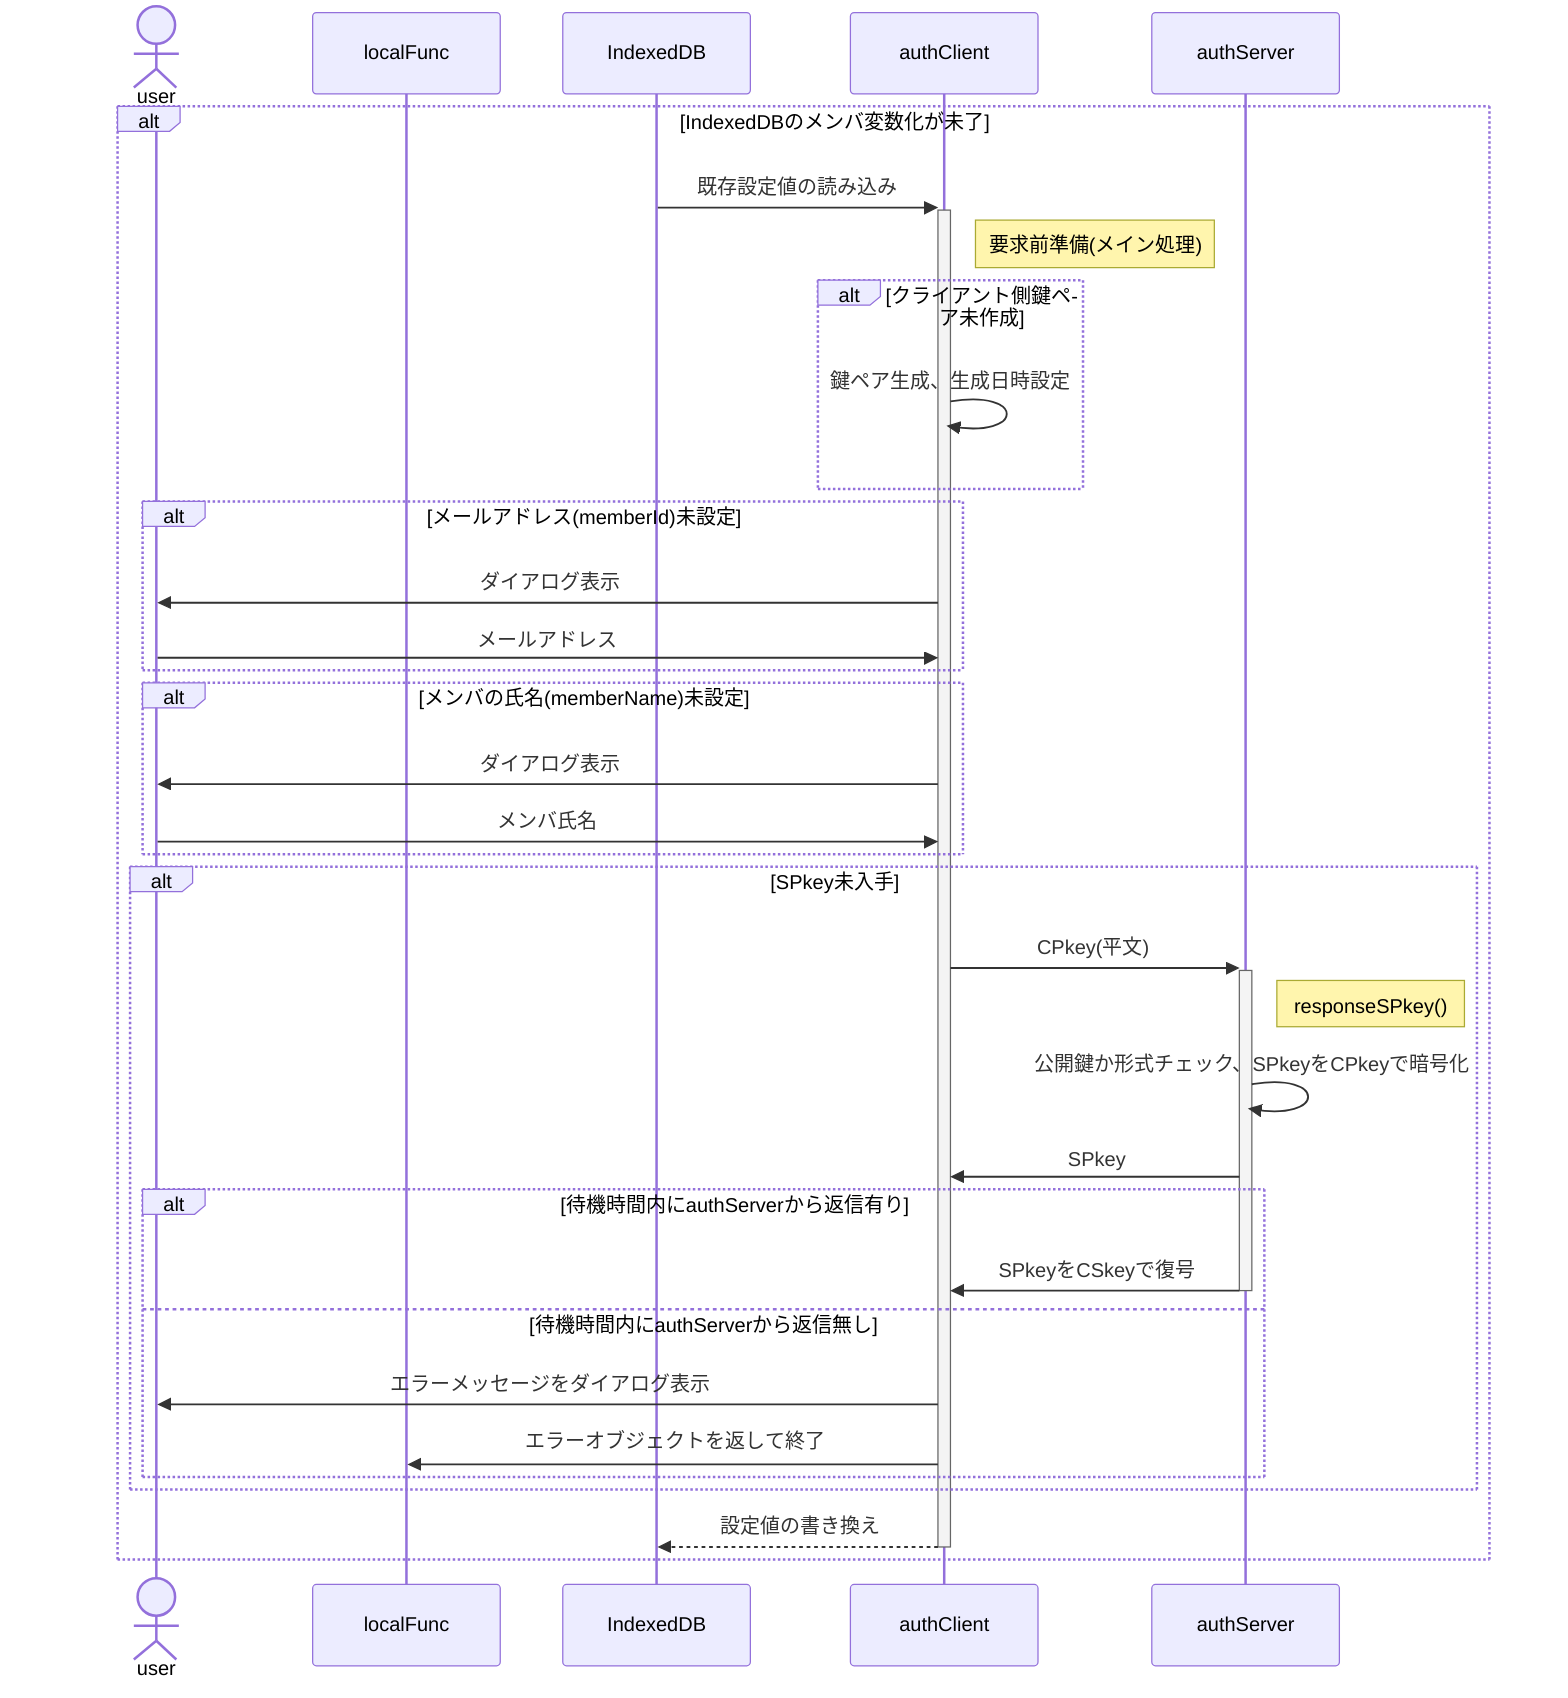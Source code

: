 %% 要求前準備

sequenceDiagram
  actor user
  participant localFunc
  %%participant clientMail
  %%participant encryptRequest
  participant IndexedDB
  participant authClient
  participant authServer
  %%participant memberList
  %%participant decryptRequest
  %%participant serverFunc
  %%actor admin

  %% IndexedDB格納項目のメンバ変数化 ----------
  alt IndexedDBのメンバ変数化が未了
    IndexedDB->>+authClient: 既存設定値の読み込み
    Note right of authClient: 要求前準備(メイン処理)
    alt クライアント側鍵ペア未作成
      authClient->>authClient: 鍵ペア生成、生成日時設定
    end
    alt メールアドレス(memberId)未設定
      authClient->>user: ダイアログ表示
      user->>authClient: メールアドレス
    end
    alt メンバの氏名(memberName)未設定
      authClient->>user: ダイアログ表示
      user->>authClient: メンバ氏名
    end
    alt SPkey未入手
      authClient->>+authServer: CPkey(平文)
      Note right of authServer: responseSPkey()
      authServer->>authServer: 公開鍵か形式チェック、SPkeyをCPkeyで暗号化
      authServer->>authClient: SPkey
      alt 待機時間内にauthServerから返信有り
        authServer->>-authClient: SPkeyをCSkeyで復号
      else 待機時間内にauthServerから返信無し
        authClient->>user: エラーメッセージをダイアログ表示
        authClient->>localFunc: エラーオブジェクトを返して終了
      end
    end
    authClient-->>-IndexedDB: 設定値の書き換え
  end